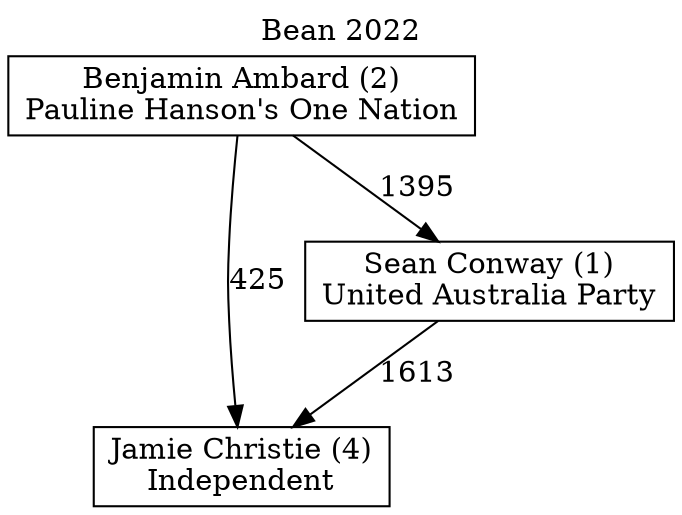 // House preference flow
digraph "Jamie Christie (4)_Bean_2022" {
	graph [label="Bean 2022" labelloc=t mclimit=10]
	node [shape=box]
	"Jamie Christie (4)" [label="Jamie Christie (4)
Independent"]
	"Benjamin Ambard (2)" [label="Benjamin Ambard (2)
Pauline Hanson's One Nation"]
	"Sean Conway (1)" [label="Sean Conway (1)
United Australia Party"]
	"Benjamin Ambard (2)" -> "Sean Conway (1)" [label=1395]
	"Benjamin Ambard (2)" -> "Jamie Christie (4)" [label=425]
	"Sean Conway (1)" -> "Jamie Christie (4)" [label=1613]
}
